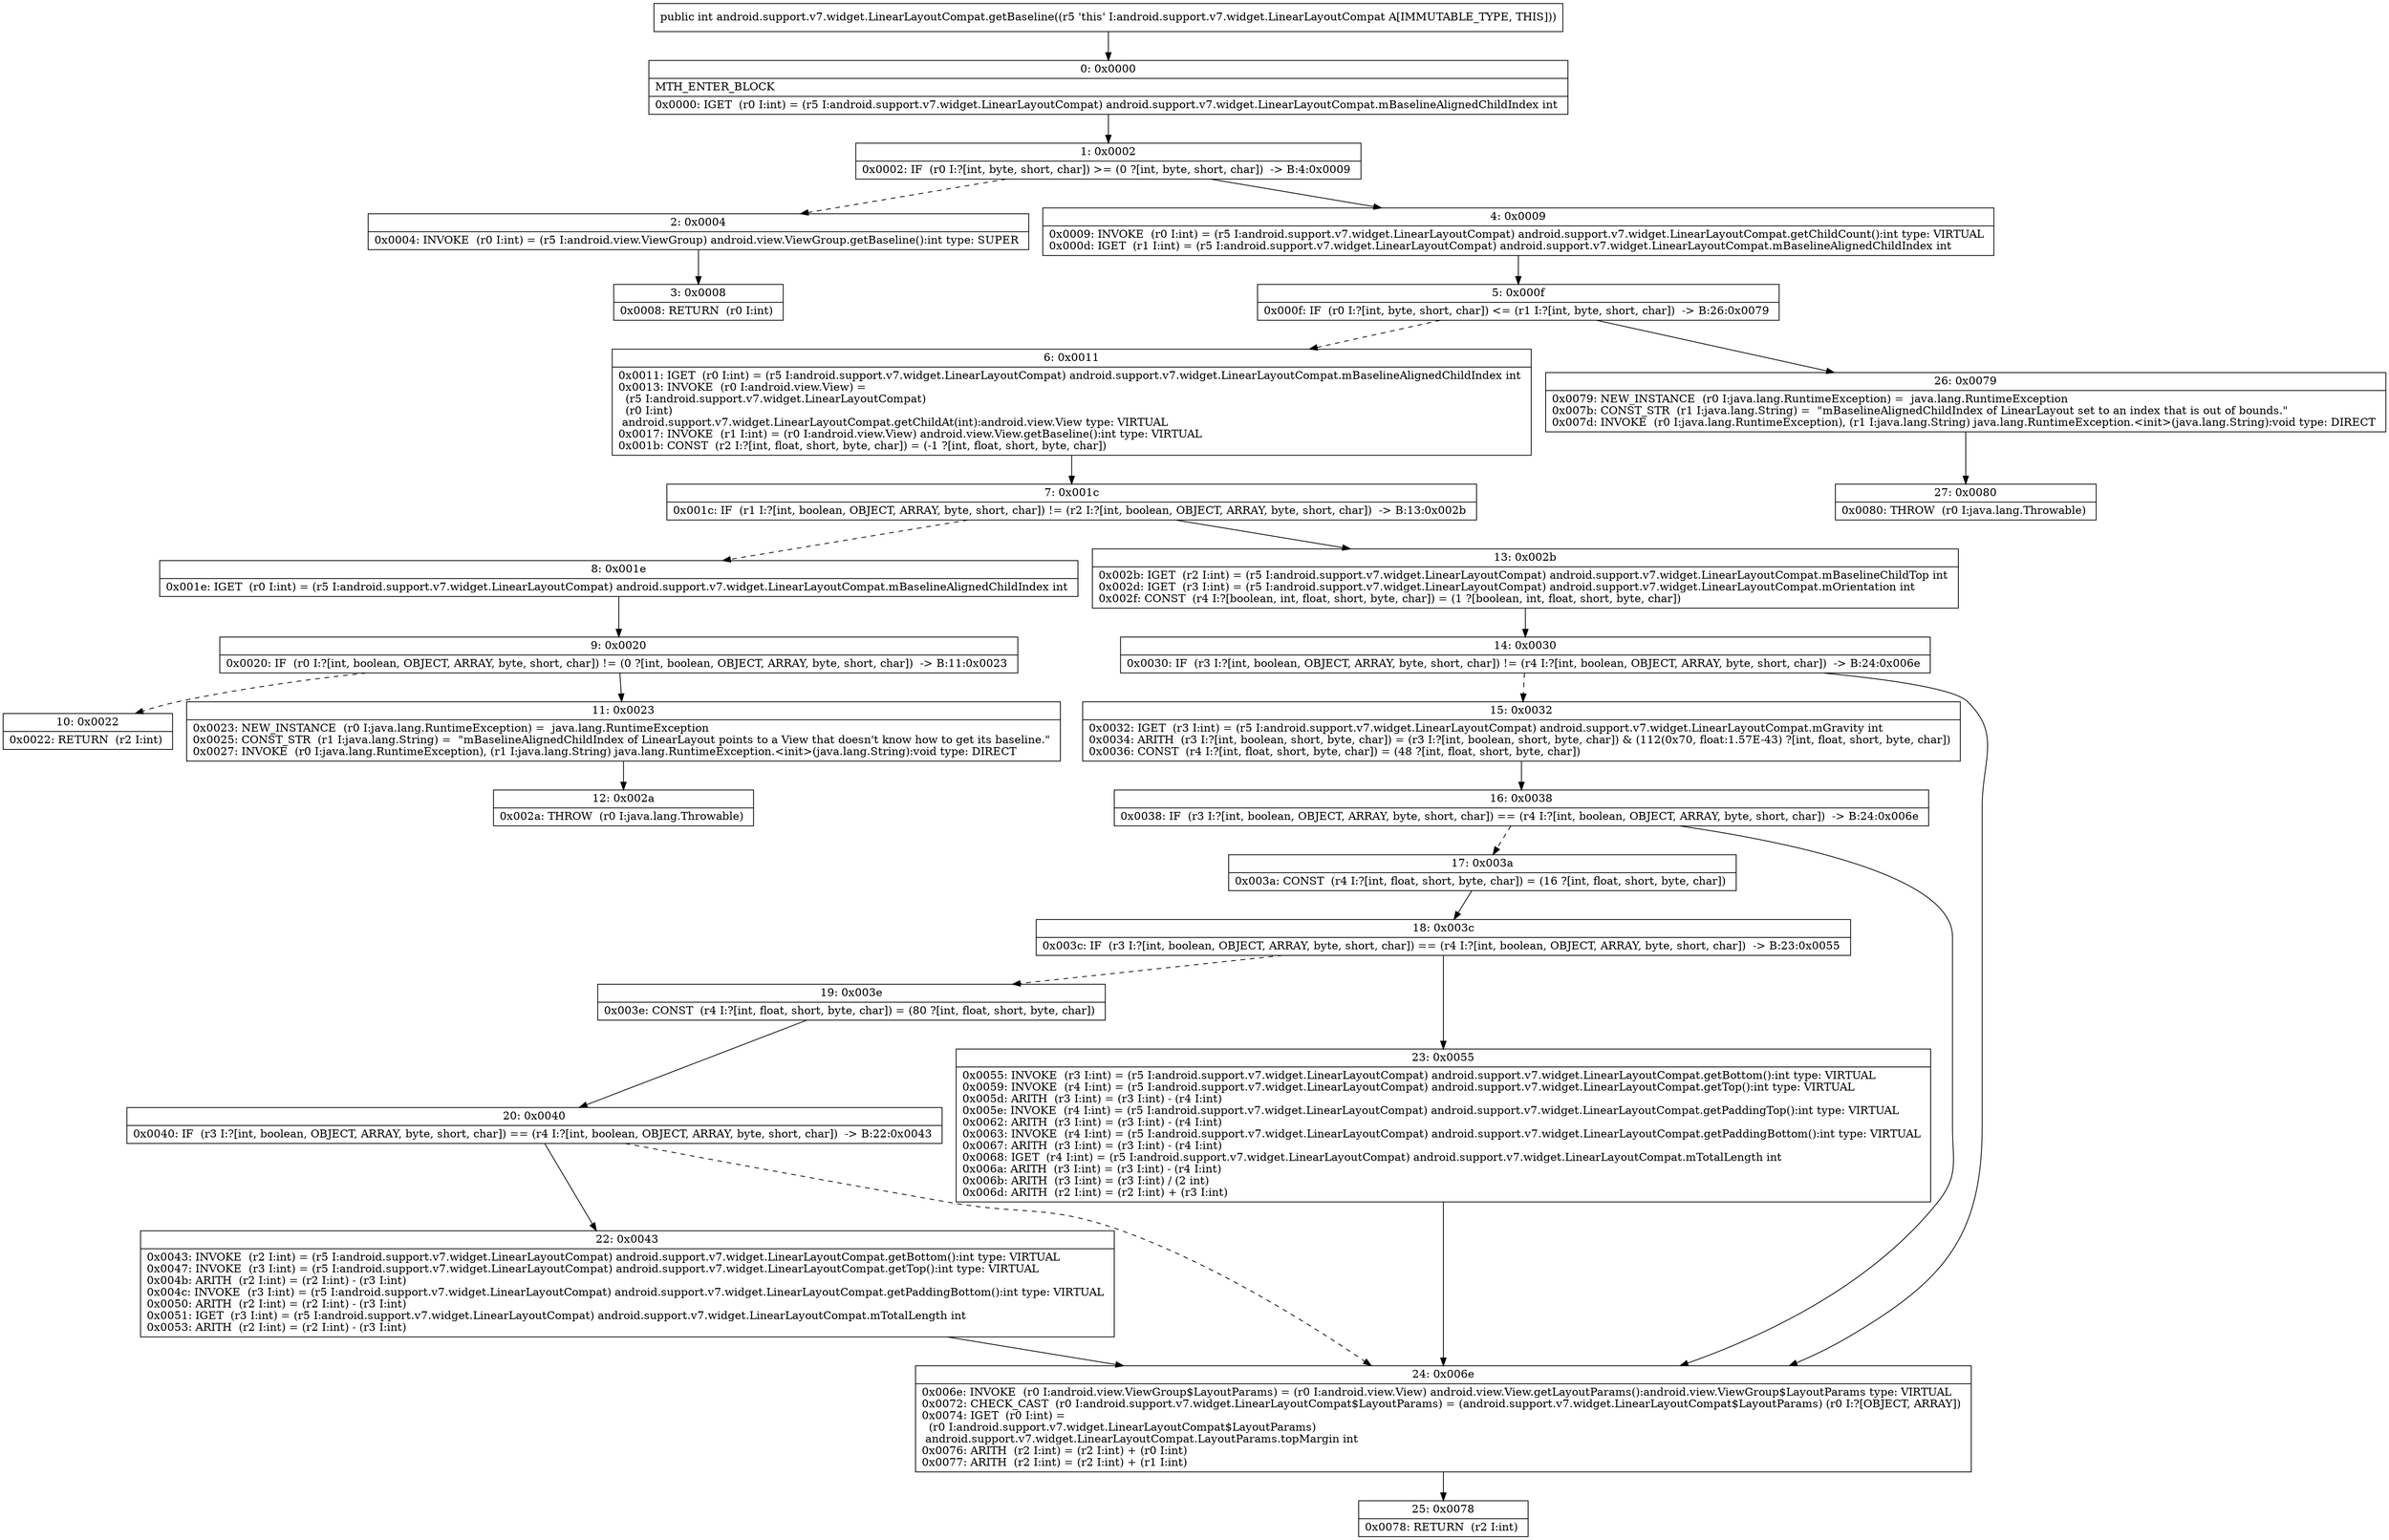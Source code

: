 digraph "CFG forandroid.support.v7.widget.LinearLayoutCompat.getBaseline()I" {
Node_0 [shape=record,label="{0\:\ 0x0000|MTH_ENTER_BLOCK\l|0x0000: IGET  (r0 I:int) = (r5 I:android.support.v7.widget.LinearLayoutCompat) android.support.v7.widget.LinearLayoutCompat.mBaselineAlignedChildIndex int \l}"];
Node_1 [shape=record,label="{1\:\ 0x0002|0x0002: IF  (r0 I:?[int, byte, short, char]) \>= (0 ?[int, byte, short, char])  \-\> B:4:0x0009 \l}"];
Node_2 [shape=record,label="{2\:\ 0x0004|0x0004: INVOKE  (r0 I:int) = (r5 I:android.view.ViewGroup) android.view.ViewGroup.getBaseline():int type: SUPER \l}"];
Node_3 [shape=record,label="{3\:\ 0x0008|0x0008: RETURN  (r0 I:int) \l}"];
Node_4 [shape=record,label="{4\:\ 0x0009|0x0009: INVOKE  (r0 I:int) = (r5 I:android.support.v7.widget.LinearLayoutCompat) android.support.v7.widget.LinearLayoutCompat.getChildCount():int type: VIRTUAL \l0x000d: IGET  (r1 I:int) = (r5 I:android.support.v7.widget.LinearLayoutCompat) android.support.v7.widget.LinearLayoutCompat.mBaselineAlignedChildIndex int \l}"];
Node_5 [shape=record,label="{5\:\ 0x000f|0x000f: IF  (r0 I:?[int, byte, short, char]) \<= (r1 I:?[int, byte, short, char])  \-\> B:26:0x0079 \l}"];
Node_6 [shape=record,label="{6\:\ 0x0011|0x0011: IGET  (r0 I:int) = (r5 I:android.support.v7.widget.LinearLayoutCompat) android.support.v7.widget.LinearLayoutCompat.mBaselineAlignedChildIndex int \l0x0013: INVOKE  (r0 I:android.view.View) = \l  (r5 I:android.support.v7.widget.LinearLayoutCompat)\l  (r0 I:int)\l android.support.v7.widget.LinearLayoutCompat.getChildAt(int):android.view.View type: VIRTUAL \l0x0017: INVOKE  (r1 I:int) = (r0 I:android.view.View) android.view.View.getBaseline():int type: VIRTUAL \l0x001b: CONST  (r2 I:?[int, float, short, byte, char]) = (\-1 ?[int, float, short, byte, char]) \l}"];
Node_7 [shape=record,label="{7\:\ 0x001c|0x001c: IF  (r1 I:?[int, boolean, OBJECT, ARRAY, byte, short, char]) != (r2 I:?[int, boolean, OBJECT, ARRAY, byte, short, char])  \-\> B:13:0x002b \l}"];
Node_8 [shape=record,label="{8\:\ 0x001e|0x001e: IGET  (r0 I:int) = (r5 I:android.support.v7.widget.LinearLayoutCompat) android.support.v7.widget.LinearLayoutCompat.mBaselineAlignedChildIndex int \l}"];
Node_9 [shape=record,label="{9\:\ 0x0020|0x0020: IF  (r0 I:?[int, boolean, OBJECT, ARRAY, byte, short, char]) != (0 ?[int, boolean, OBJECT, ARRAY, byte, short, char])  \-\> B:11:0x0023 \l}"];
Node_10 [shape=record,label="{10\:\ 0x0022|0x0022: RETURN  (r2 I:int) \l}"];
Node_11 [shape=record,label="{11\:\ 0x0023|0x0023: NEW_INSTANCE  (r0 I:java.lang.RuntimeException) =  java.lang.RuntimeException \l0x0025: CONST_STR  (r1 I:java.lang.String) =  \"mBaselineAlignedChildIndex of LinearLayout points to a View that doesn't know how to get its baseline.\" \l0x0027: INVOKE  (r0 I:java.lang.RuntimeException), (r1 I:java.lang.String) java.lang.RuntimeException.\<init\>(java.lang.String):void type: DIRECT \l}"];
Node_12 [shape=record,label="{12\:\ 0x002a|0x002a: THROW  (r0 I:java.lang.Throwable) \l}"];
Node_13 [shape=record,label="{13\:\ 0x002b|0x002b: IGET  (r2 I:int) = (r5 I:android.support.v7.widget.LinearLayoutCompat) android.support.v7.widget.LinearLayoutCompat.mBaselineChildTop int \l0x002d: IGET  (r3 I:int) = (r5 I:android.support.v7.widget.LinearLayoutCompat) android.support.v7.widget.LinearLayoutCompat.mOrientation int \l0x002f: CONST  (r4 I:?[boolean, int, float, short, byte, char]) = (1 ?[boolean, int, float, short, byte, char]) \l}"];
Node_14 [shape=record,label="{14\:\ 0x0030|0x0030: IF  (r3 I:?[int, boolean, OBJECT, ARRAY, byte, short, char]) != (r4 I:?[int, boolean, OBJECT, ARRAY, byte, short, char])  \-\> B:24:0x006e \l}"];
Node_15 [shape=record,label="{15\:\ 0x0032|0x0032: IGET  (r3 I:int) = (r5 I:android.support.v7.widget.LinearLayoutCompat) android.support.v7.widget.LinearLayoutCompat.mGravity int \l0x0034: ARITH  (r3 I:?[int, boolean, short, byte, char]) = (r3 I:?[int, boolean, short, byte, char]) & (112(0x70, float:1.57E\-43) ?[int, float, short, byte, char]) \l0x0036: CONST  (r4 I:?[int, float, short, byte, char]) = (48 ?[int, float, short, byte, char]) \l}"];
Node_16 [shape=record,label="{16\:\ 0x0038|0x0038: IF  (r3 I:?[int, boolean, OBJECT, ARRAY, byte, short, char]) == (r4 I:?[int, boolean, OBJECT, ARRAY, byte, short, char])  \-\> B:24:0x006e \l}"];
Node_17 [shape=record,label="{17\:\ 0x003a|0x003a: CONST  (r4 I:?[int, float, short, byte, char]) = (16 ?[int, float, short, byte, char]) \l}"];
Node_18 [shape=record,label="{18\:\ 0x003c|0x003c: IF  (r3 I:?[int, boolean, OBJECT, ARRAY, byte, short, char]) == (r4 I:?[int, boolean, OBJECT, ARRAY, byte, short, char])  \-\> B:23:0x0055 \l}"];
Node_19 [shape=record,label="{19\:\ 0x003e|0x003e: CONST  (r4 I:?[int, float, short, byte, char]) = (80 ?[int, float, short, byte, char]) \l}"];
Node_20 [shape=record,label="{20\:\ 0x0040|0x0040: IF  (r3 I:?[int, boolean, OBJECT, ARRAY, byte, short, char]) == (r4 I:?[int, boolean, OBJECT, ARRAY, byte, short, char])  \-\> B:22:0x0043 \l}"];
Node_22 [shape=record,label="{22\:\ 0x0043|0x0043: INVOKE  (r2 I:int) = (r5 I:android.support.v7.widget.LinearLayoutCompat) android.support.v7.widget.LinearLayoutCompat.getBottom():int type: VIRTUAL \l0x0047: INVOKE  (r3 I:int) = (r5 I:android.support.v7.widget.LinearLayoutCompat) android.support.v7.widget.LinearLayoutCompat.getTop():int type: VIRTUAL \l0x004b: ARITH  (r2 I:int) = (r2 I:int) \- (r3 I:int) \l0x004c: INVOKE  (r3 I:int) = (r5 I:android.support.v7.widget.LinearLayoutCompat) android.support.v7.widget.LinearLayoutCompat.getPaddingBottom():int type: VIRTUAL \l0x0050: ARITH  (r2 I:int) = (r2 I:int) \- (r3 I:int) \l0x0051: IGET  (r3 I:int) = (r5 I:android.support.v7.widget.LinearLayoutCompat) android.support.v7.widget.LinearLayoutCompat.mTotalLength int \l0x0053: ARITH  (r2 I:int) = (r2 I:int) \- (r3 I:int) \l}"];
Node_23 [shape=record,label="{23\:\ 0x0055|0x0055: INVOKE  (r3 I:int) = (r5 I:android.support.v7.widget.LinearLayoutCompat) android.support.v7.widget.LinearLayoutCompat.getBottom():int type: VIRTUAL \l0x0059: INVOKE  (r4 I:int) = (r5 I:android.support.v7.widget.LinearLayoutCompat) android.support.v7.widget.LinearLayoutCompat.getTop():int type: VIRTUAL \l0x005d: ARITH  (r3 I:int) = (r3 I:int) \- (r4 I:int) \l0x005e: INVOKE  (r4 I:int) = (r5 I:android.support.v7.widget.LinearLayoutCompat) android.support.v7.widget.LinearLayoutCompat.getPaddingTop():int type: VIRTUAL \l0x0062: ARITH  (r3 I:int) = (r3 I:int) \- (r4 I:int) \l0x0063: INVOKE  (r4 I:int) = (r5 I:android.support.v7.widget.LinearLayoutCompat) android.support.v7.widget.LinearLayoutCompat.getPaddingBottom():int type: VIRTUAL \l0x0067: ARITH  (r3 I:int) = (r3 I:int) \- (r4 I:int) \l0x0068: IGET  (r4 I:int) = (r5 I:android.support.v7.widget.LinearLayoutCompat) android.support.v7.widget.LinearLayoutCompat.mTotalLength int \l0x006a: ARITH  (r3 I:int) = (r3 I:int) \- (r4 I:int) \l0x006b: ARITH  (r3 I:int) = (r3 I:int) \/ (2 int) \l0x006d: ARITH  (r2 I:int) = (r2 I:int) + (r3 I:int) \l}"];
Node_24 [shape=record,label="{24\:\ 0x006e|0x006e: INVOKE  (r0 I:android.view.ViewGroup$LayoutParams) = (r0 I:android.view.View) android.view.View.getLayoutParams():android.view.ViewGroup$LayoutParams type: VIRTUAL \l0x0072: CHECK_CAST  (r0 I:android.support.v7.widget.LinearLayoutCompat$LayoutParams) = (android.support.v7.widget.LinearLayoutCompat$LayoutParams) (r0 I:?[OBJECT, ARRAY]) \l0x0074: IGET  (r0 I:int) = \l  (r0 I:android.support.v7.widget.LinearLayoutCompat$LayoutParams)\l android.support.v7.widget.LinearLayoutCompat.LayoutParams.topMargin int \l0x0076: ARITH  (r2 I:int) = (r2 I:int) + (r0 I:int) \l0x0077: ARITH  (r2 I:int) = (r2 I:int) + (r1 I:int) \l}"];
Node_25 [shape=record,label="{25\:\ 0x0078|0x0078: RETURN  (r2 I:int) \l}"];
Node_26 [shape=record,label="{26\:\ 0x0079|0x0079: NEW_INSTANCE  (r0 I:java.lang.RuntimeException) =  java.lang.RuntimeException \l0x007b: CONST_STR  (r1 I:java.lang.String) =  \"mBaselineAlignedChildIndex of LinearLayout set to an index that is out of bounds.\" \l0x007d: INVOKE  (r0 I:java.lang.RuntimeException), (r1 I:java.lang.String) java.lang.RuntimeException.\<init\>(java.lang.String):void type: DIRECT \l}"];
Node_27 [shape=record,label="{27\:\ 0x0080|0x0080: THROW  (r0 I:java.lang.Throwable) \l}"];
MethodNode[shape=record,label="{public int android.support.v7.widget.LinearLayoutCompat.getBaseline((r5 'this' I:android.support.v7.widget.LinearLayoutCompat A[IMMUTABLE_TYPE, THIS])) }"];
MethodNode -> Node_0;
Node_0 -> Node_1;
Node_1 -> Node_2[style=dashed];
Node_1 -> Node_4;
Node_2 -> Node_3;
Node_4 -> Node_5;
Node_5 -> Node_6[style=dashed];
Node_5 -> Node_26;
Node_6 -> Node_7;
Node_7 -> Node_8[style=dashed];
Node_7 -> Node_13;
Node_8 -> Node_9;
Node_9 -> Node_10[style=dashed];
Node_9 -> Node_11;
Node_11 -> Node_12;
Node_13 -> Node_14;
Node_14 -> Node_15[style=dashed];
Node_14 -> Node_24;
Node_15 -> Node_16;
Node_16 -> Node_17[style=dashed];
Node_16 -> Node_24;
Node_17 -> Node_18;
Node_18 -> Node_19[style=dashed];
Node_18 -> Node_23;
Node_19 -> Node_20;
Node_20 -> Node_22;
Node_20 -> Node_24[style=dashed];
Node_22 -> Node_24;
Node_23 -> Node_24;
Node_24 -> Node_25;
Node_26 -> Node_27;
}

